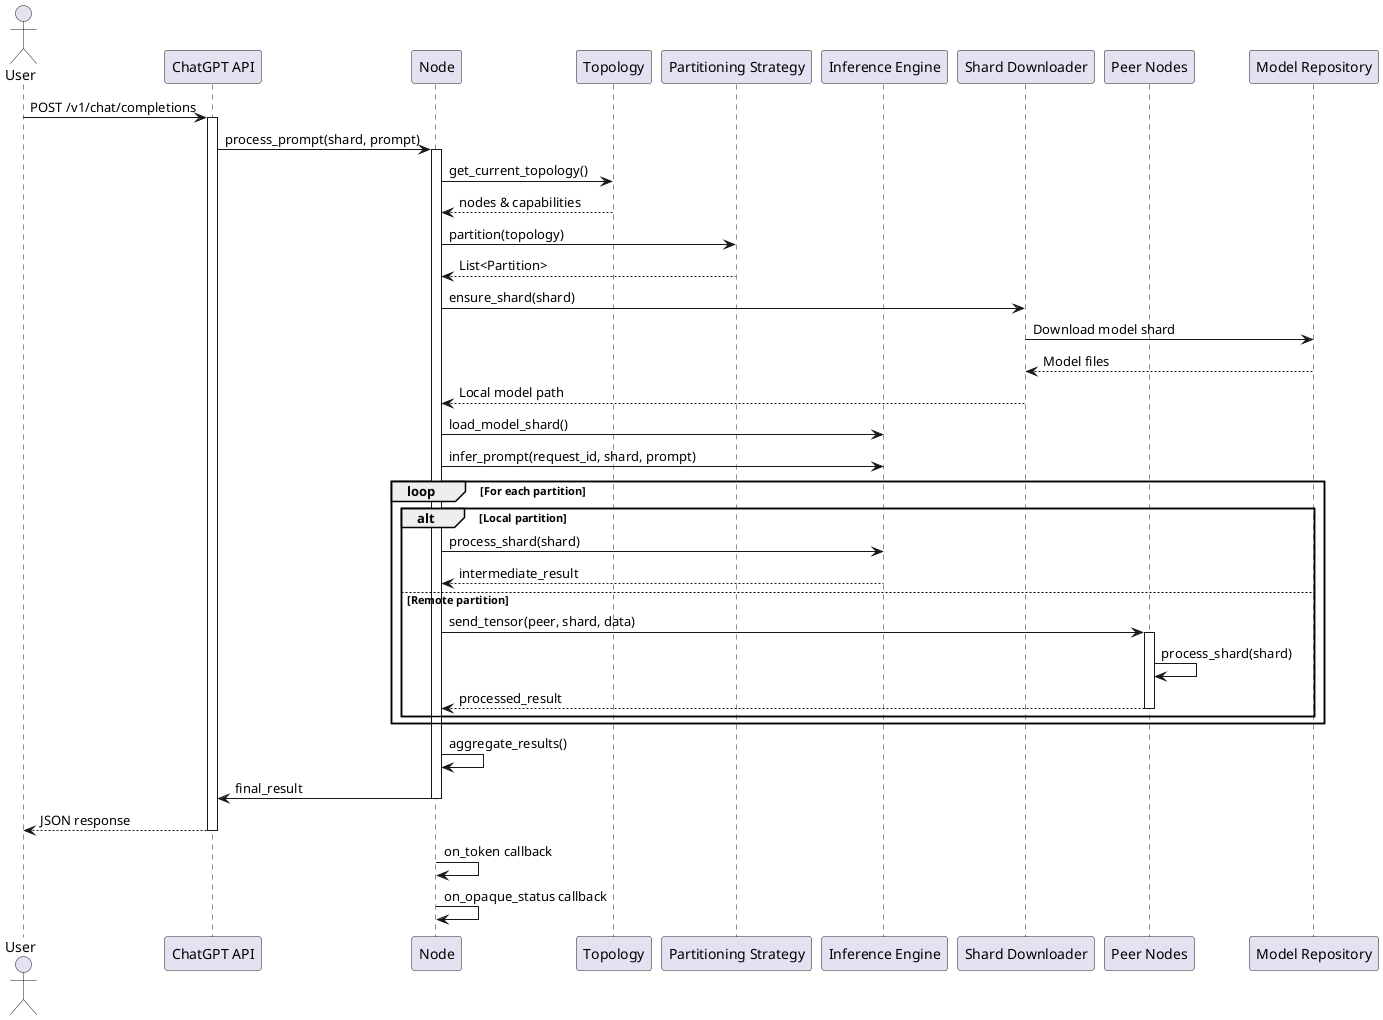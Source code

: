 @startuml

actor User
participant "ChatGPT API" as api
participant "Node" as node
participant "Topology" as topology
participant "Partitioning Strategy" as strategy
participant "Inference Engine" as engine
participant "Shard Downloader" as downloader
participant "Peer Nodes" as peers
participant "Model Repository" as repo

' Distributed Inference Sequence

' 1. Initial Request
User -> api : POST /v1/chat/completions
activate api
api -> node : process_prompt(shard, prompt)
activate node

' 2. Network Analysis
node -> topology : get_current_topology()
topology --> node : nodes & capabilities

node -> strategy : partition(topology)
strategy --> node : List<Partition>

' 3. Model Loading
node -> downloader : ensure_shard(shard)
downloader -> repo : Download model shard
repo --> downloader : Model files
downloader --> node : Local model path

' 4. Local Inference
node -> engine : load_model_shard()
node -> engine : infer_prompt(request_id, shard, prompt)

' 5. Multi-node Processing
loop For each partition
  alt Local partition
    node -> engine : process_shard(shard)
    engine --> node : intermediate_result
  else Remote partition
    node -> peers : send_tensor(peer, shard, data)
    activate peers
    peers -> peers : process_shard(shard)
    peers --> node : processed_result
    deactivate peers
  end
end

' 6. Result Aggregation
node -> node : aggregate_results()
node -> api : final_result
deactivate node
api --> User : JSON response
deactivate api

' 7. Status Updates
node -> node : on_token callback
node -> node : on_opaque_status callback

@enduml